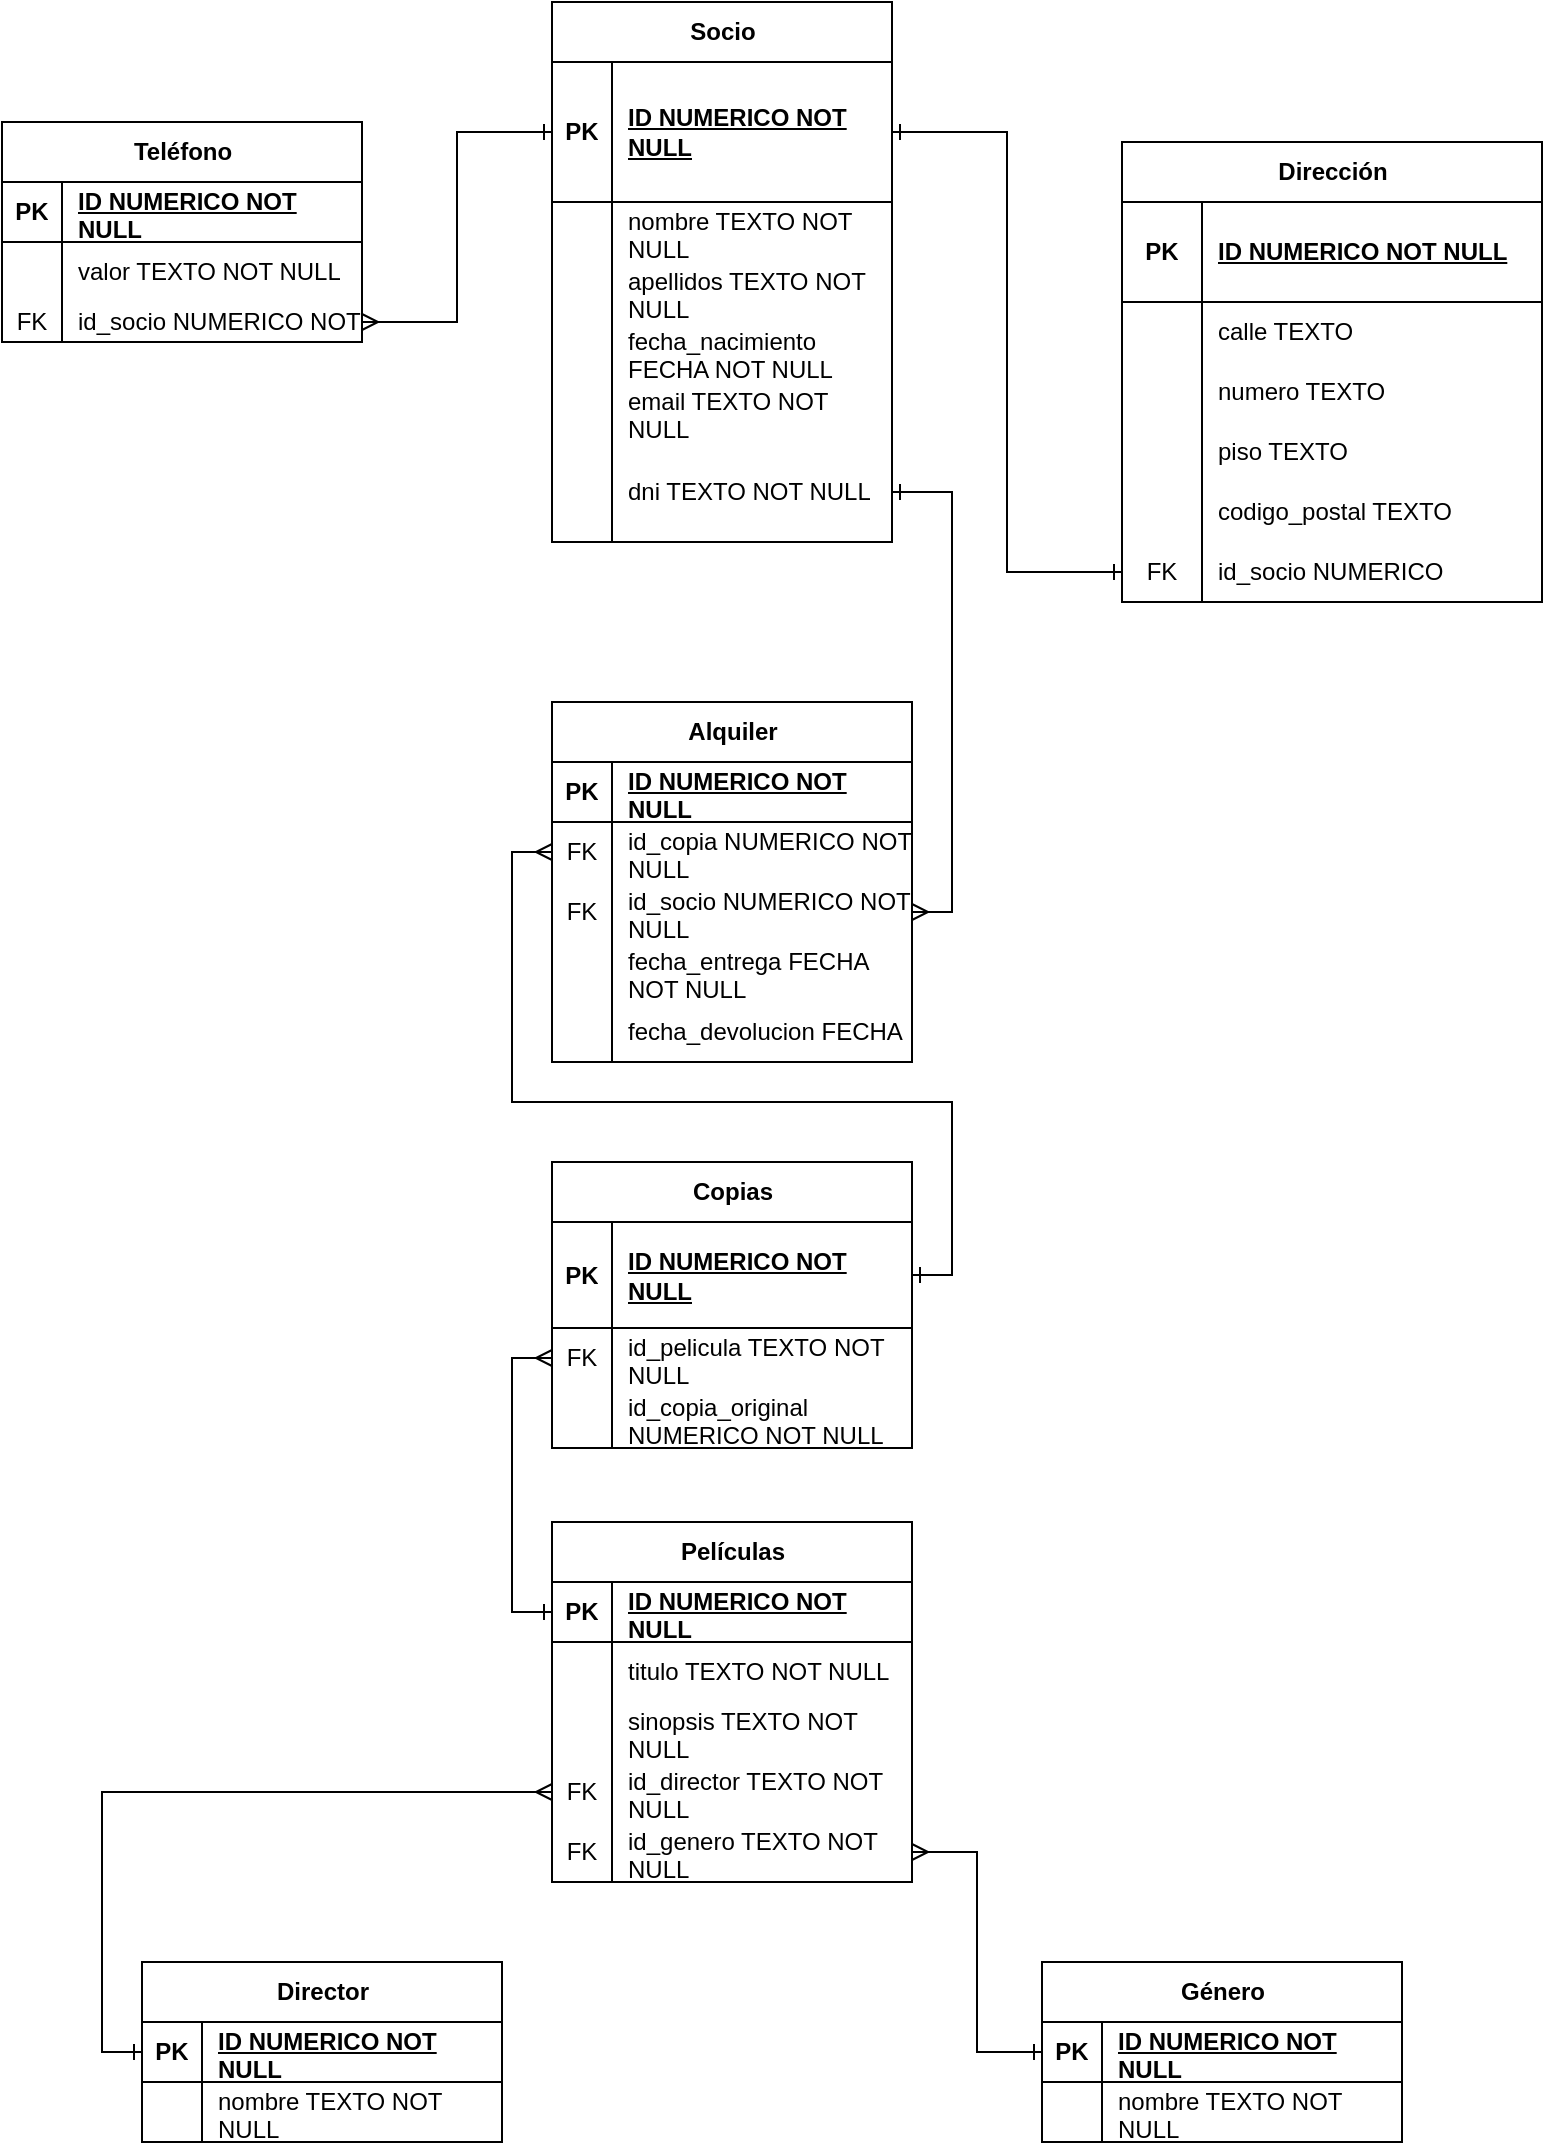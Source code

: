 <mxfile version="23.1.5" type="device">
  <diagram name="Pàgina-1" id="RTJ6mVl9t2LqM--FlXDF">
    <mxGraphModel dx="1913" dy="1351" grid="1" gridSize="10" guides="1" tooltips="1" connect="1" arrows="1" fold="1" page="1" pageScale="1" pageWidth="1169" pageHeight="1654" math="0" shadow="0">
      <root>
        <mxCell id="0" />
        <mxCell id="1" parent="0" />
        <mxCell id="XWhMQ1lzwzvagZna5rQW-31" value="Teléfono" style="shape=table;startSize=30;container=1;collapsible=1;childLayout=tableLayout;fixedRows=1;rowLines=0;fontStyle=1;align=center;resizeLast=1;html=1;" parent="1" vertex="1">
          <mxGeometry x="200" y="352" width="180" height="110" as="geometry" />
        </mxCell>
        <mxCell id="XWhMQ1lzwzvagZna5rQW-32" value="" style="shape=tableRow;horizontal=0;startSize=0;swimlaneHead=0;swimlaneBody=0;fillColor=none;collapsible=0;dropTarget=0;points=[[0,0.5],[1,0.5]];portConstraint=eastwest;top=0;left=0;right=0;bottom=1;" parent="XWhMQ1lzwzvagZna5rQW-31" vertex="1">
          <mxGeometry y="30" width="180" height="30" as="geometry" />
        </mxCell>
        <mxCell id="XWhMQ1lzwzvagZna5rQW-33" value="PK" style="shape=partialRectangle;connectable=0;fillColor=none;top=0;left=0;bottom=0;right=0;fontStyle=1;overflow=hidden;whiteSpace=wrap;html=1;" parent="XWhMQ1lzwzvagZna5rQW-32" vertex="1">
          <mxGeometry width="30" height="30" as="geometry">
            <mxRectangle width="30" height="30" as="alternateBounds" />
          </mxGeometry>
        </mxCell>
        <mxCell id="XWhMQ1lzwzvagZna5rQW-34" value="ID NUMERICO NOT NULL" style="shape=partialRectangle;connectable=0;fillColor=none;top=0;left=0;bottom=0;right=0;align=left;spacingLeft=6;fontStyle=5;overflow=hidden;whiteSpace=wrap;html=1;" parent="XWhMQ1lzwzvagZna5rQW-32" vertex="1">
          <mxGeometry x="30" width="150" height="30" as="geometry">
            <mxRectangle width="150" height="30" as="alternateBounds" />
          </mxGeometry>
        </mxCell>
        <mxCell id="XWhMQ1lzwzvagZna5rQW-35" value="" style="shape=tableRow;horizontal=0;startSize=0;swimlaneHead=0;swimlaneBody=0;fillColor=none;collapsible=0;dropTarget=0;points=[[0,0.5],[1,0.5]];portConstraint=eastwest;top=0;left=0;right=0;bottom=0;" parent="XWhMQ1lzwzvagZna5rQW-31" vertex="1">
          <mxGeometry y="60" width="180" height="30" as="geometry" />
        </mxCell>
        <mxCell id="XWhMQ1lzwzvagZna5rQW-36" value="" style="shape=partialRectangle;connectable=0;fillColor=none;top=0;left=0;bottom=0;right=0;editable=1;overflow=hidden;whiteSpace=wrap;html=1;" parent="XWhMQ1lzwzvagZna5rQW-35" vertex="1">
          <mxGeometry width="30" height="30" as="geometry">
            <mxRectangle width="30" height="30" as="alternateBounds" />
          </mxGeometry>
        </mxCell>
        <mxCell id="XWhMQ1lzwzvagZna5rQW-37" value="valor TEXTO NOT NULL" style="shape=partialRectangle;connectable=0;fillColor=none;top=0;left=0;bottom=0;right=0;align=left;spacingLeft=6;overflow=hidden;whiteSpace=wrap;html=1;" parent="XWhMQ1lzwzvagZna5rQW-35" vertex="1">
          <mxGeometry x="30" width="150" height="30" as="geometry">
            <mxRectangle width="150" height="30" as="alternateBounds" />
          </mxGeometry>
        </mxCell>
        <mxCell id="XWhMQ1lzwzvagZna5rQW-38" value="" style="shape=tableRow;horizontal=0;startSize=0;swimlaneHead=0;swimlaneBody=0;fillColor=none;collapsible=0;dropTarget=0;points=[[0,0.5],[1,0.5]];portConstraint=eastwest;top=0;left=0;right=0;bottom=0;" parent="XWhMQ1lzwzvagZna5rQW-31" vertex="1">
          <mxGeometry y="90" width="180" height="20" as="geometry" />
        </mxCell>
        <mxCell id="XWhMQ1lzwzvagZna5rQW-39" value="FK" style="shape=partialRectangle;connectable=0;fillColor=none;top=0;left=0;bottom=0;right=0;editable=1;overflow=hidden;whiteSpace=wrap;html=1;" parent="XWhMQ1lzwzvagZna5rQW-38" vertex="1">
          <mxGeometry width="30" height="20" as="geometry">
            <mxRectangle width="30" height="20" as="alternateBounds" />
          </mxGeometry>
        </mxCell>
        <mxCell id="XWhMQ1lzwzvagZna5rQW-40" value="id_socio NUMERICO NOT NULL" style="shape=partialRectangle;connectable=0;fillColor=none;top=0;left=0;bottom=0;right=0;align=left;spacingLeft=6;overflow=hidden;whiteSpace=wrap;html=1;" parent="XWhMQ1lzwzvagZna5rQW-38" vertex="1">
          <mxGeometry x="30" width="150" height="20" as="geometry">
            <mxRectangle width="150" height="20" as="alternateBounds" />
          </mxGeometry>
        </mxCell>
        <mxCell id="XWhMQ1lzwzvagZna5rQW-41" value="Dirección" style="shape=table;startSize=30;container=1;collapsible=1;childLayout=tableLayout;fixedRows=1;rowLines=0;fontStyle=1;align=center;resizeLast=1;html=1;" parent="1" vertex="1">
          <mxGeometry x="760" y="362" width="210" height="230" as="geometry" />
        </mxCell>
        <mxCell id="XWhMQ1lzwzvagZna5rQW-42" value="" style="shape=tableRow;horizontal=0;startSize=0;swimlaneHead=0;swimlaneBody=0;fillColor=none;collapsible=0;dropTarget=0;points=[[0,0.5],[1,0.5]];portConstraint=eastwest;top=0;left=0;right=0;bottom=1;" parent="XWhMQ1lzwzvagZna5rQW-41" vertex="1">
          <mxGeometry y="30" width="210" height="50" as="geometry" />
        </mxCell>
        <mxCell id="XWhMQ1lzwzvagZna5rQW-43" value="PK" style="shape=partialRectangle;connectable=0;fillColor=none;top=0;left=0;bottom=0;right=0;fontStyle=1;overflow=hidden;whiteSpace=wrap;html=1;" parent="XWhMQ1lzwzvagZna5rQW-42" vertex="1">
          <mxGeometry width="40" height="50" as="geometry">
            <mxRectangle width="40" height="50" as="alternateBounds" />
          </mxGeometry>
        </mxCell>
        <mxCell id="XWhMQ1lzwzvagZna5rQW-44" value="ID NUMERICO NOT NULL" style="shape=partialRectangle;connectable=0;fillColor=none;top=0;left=0;bottom=0;right=0;align=left;spacingLeft=6;fontStyle=5;overflow=hidden;whiteSpace=wrap;html=1;" parent="XWhMQ1lzwzvagZna5rQW-42" vertex="1">
          <mxGeometry x="40" width="170" height="50" as="geometry">
            <mxRectangle width="170" height="50" as="alternateBounds" />
          </mxGeometry>
        </mxCell>
        <mxCell id="XWhMQ1lzwzvagZna5rQW-48" value="" style="shape=tableRow;horizontal=0;startSize=0;swimlaneHead=0;swimlaneBody=0;fillColor=none;collapsible=0;dropTarget=0;points=[[0,0.5],[1,0.5]];portConstraint=eastwest;top=0;left=0;right=0;bottom=0;" parent="XWhMQ1lzwzvagZna5rQW-41" vertex="1">
          <mxGeometry y="80" width="210" height="30" as="geometry" />
        </mxCell>
        <mxCell id="XWhMQ1lzwzvagZna5rQW-49" value="" style="shape=partialRectangle;connectable=0;fillColor=none;top=0;left=0;bottom=0;right=0;editable=1;overflow=hidden;whiteSpace=wrap;html=1;" parent="XWhMQ1lzwzvagZna5rQW-48" vertex="1">
          <mxGeometry width="40" height="30" as="geometry">
            <mxRectangle width="40" height="30" as="alternateBounds" />
          </mxGeometry>
        </mxCell>
        <mxCell id="XWhMQ1lzwzvagZna5rQW-50" value="calle TEXTO&amp;nbsp;" style="shape=partialRectangle;connectable=0;fillColor=none;top=0;left=0;bottom=0;right=0;align=left;spacingLeft=6;overflow=hidden;whiteSpace=wrap;html=1;" parent="XWhMQ1lzwzvagZna5rQW-48" vertex="1">
          <mxGeometry x="40" width="170" height="30" as="geometry">
            <mxRectangle width="170" height="30" as="alternateBounds" />
          </mxGeometry>
        </mxCell>
        <mxCell id="XWhMQ1lzwzvagZna5rQW-51" value="" style="shape=tableRow;horizontal=0;startSize=0;swimlaneHead=0;swimlaneBody=0;fillColor=none;collapsible=0;dropTarget=0;points=[[0,0.5],[1,0.5]];portConstraint=eastwest;top=0;left=0;right=0;bottom=0;" parent="XWhMQ1lzwzvagZna5rQW-41" vertex="1">
          <mxGeometry y="110" width="210" height="30" as="geometry" />
        </mxCell>
        <mxCell id="XWhMQ1lzwzvagZna5rQW-52" value="" style="shape=partialRectangle;connectable=0;fillColor=none;top=0;left=0;bottom=0;right=0;editable=1;overflow=hidden;whiteSpace=wrap;html=1;" parent="XWhMQ1lzwzvagZna5rQW-51" vertex="1">
          <mxGeometry width="40" height="30" as="geometry">
            <mxRectangle width="40" height="30" as="alternateBounds" />
          </mxGeometry>
        </mxCell>
        <mxCell id="XWhMQ1lzwzvagZna5rQW-53" value="numero TEXTO&amp;nbsp;" style="shape=partialRectangle;connectable=0;fillColor=none;top=0;left=0;bottom=0;right=0;align=left;spacingLeft=6;overflow=hidden;whiteSpace=wrap;html=1;" parent="XWhMQ1lzwzvagZna5rQW-51" vertex="1">
          <mxGeometry x="40" width="170" height="30" as="geometry">
            <mxRectangle width="170" height="30" as="alternateBounds" />
          </mxGeometry>
        </mxCell>
        <mxCell id="XWhMQ1lzwzvagZna5rQW-54" value="" style="shape=tableRow;horizontal=0;startSize=0;swimlaneHead=0;swimlaneBody=0;fillColor=none;collapsible=0;dropTarget=0;points=[[0,0.5],[1,0.5]];portConstraint=eastwest;top=0;left=0;right=0;bottom=0;" parent="XWhMQ1lzwzvagZna5rQW-41" vertex="1">
          <mxGeometry y="140" width="210" height="30" as="geometry" />
        </mxCell>
        <mxCell id="XWhMQ1lzwzvagZna5rQW-55" value="" style="shape=partialRectangle;connectable=0;fillColor=none;top=0;left=0;bottom=0;right=0;editable=1;overflow=hidden;whiteSpace=wrap;html=1;" parent="XWhMQ1lzwzvagZna5rQW-54" vertex="1">
          <mxGeometry width="40" height="30" as="geometry">
            <mxRectangle width="40" height="30" as="alternateBounds" />
          </mxGeometry>
        </mxCell>
        <mxCell id="XWhMQ1lzwzvagZna5rQW-56" value="piso TEXTO&amp;nbsp;" style="shape=partialRectangle;connectable=0;fillColor=none;top=0;left=0;bottom=0;right=0;align=left;spacingLeft=6;overflow=hidden;whiteSpace=wrap;html=1;" parent="XWhMQ1lzwzvagZna5rQW-54" vertex="1">
          <mxGeometry x="40" width="170" height="30" as="geometry">
            <mxRectangle width="170" height="30" as="alternateBounds" />
          </mxGeometry>
        </mxCell>
        <mxCell id="XWhMQ1lzwzvagZna5rQW-57" value="" style="shape=tableRow;horizontal=0;startSize=0;swimlaneHead=0;swimlaneBody=0;fillColor=none;collapsible=0;dropTarget=0;points=[[0,0.5],[1,0.5]];portConstraint=eastwest;top=0;left=0;right=0;bottom=0;" parent="XWhMQ1lzwzvagZna5rQW-41" vertex="1">
          <mxGeometry y="170" width="210" height="30" as="geometry" />
        </mxCell>
        <mxCell id="XWhMQ1lzwzvagZna5rQW-58" value="" style="shape=partialRectangle;connectable=0;fillColor=none;top=0;left=0;bottom=0;right=0;editable=1;overflow=hidden;whiteSpace=wrap;html=1;" parent="XWhMQ1lzwzvagZna5rQW-57" vertex="1">
          <mxGeometry width="40" height="30" as="geometry">
            <mxRectangle width="40" height="30" as="alternateBounds" />
          </mxGeometry>
        </mxCell>
        <mxCell id="XWhMQ1lzwzvagZna5rQW-59" value="codigo_postal TEXTO&amp;nbsp;" style="shape=partialRectangle;connectable=0;fillColor=none;top=0;left=0;bottom=0;right=0;align=left;spacingLeft=6;overflow=hidden;whiteSpace=wrap;html=1;" parent="XWhMQ1lzwzvagZna5rQW-57" vertex="1">
          <mxGeometry x="40" width="170" height="30" as="geometry">
            <mxRectangle width="170" height="30" as="alternateBounds" />
          </mxGeometry>
        </mxCell>
        <mxCell id="MTgbhXtdNIA_7syWyp_i-15" value="" style="shape=tableRow;horizontal=0;startSize=0;swimlaneHead=0;swimlaneBody=0;fillColor=none;collapsible=0;dropTarget=0;points=[[0,0.5],[1,0.5]];portConstraint=eastwest;top=0;left=0;right=0;bottom=0;" vertex="1" parent="XWhMQ1lzwzvagZna5rQW-41">
          <mxGeometry y="200" width="210" height="30" as="geometry" />
        </mxCell>
        <mxCell id="MTgbhXtdNIA_7syWyp_i-16" value="FK" style="shape=partialRectangle;connectable=0;fillColor=none;top=0;left=0;bottom=0;right=0;editable=1;overflow=hidden;whiteSpace=wrap;html=1;" vertex="1" parent="MTgbhXtdNIA_7syWyp_i-15">
          <mxGeometry width="40" height="30" as="geometry">
            <mxRectangle width="40" height="30" as="alternateBounds" />
          </mxGeometry>
        </mxCell>
        <mxCell id="MTgbhXtdNIA_7syWyp_i-17" value="id_socio NUMERICO" style="shape=partialRectangle;connectable=0;fillColor=none;top=0;left=0;bottom=0;right=0;align=left;spacingLeft=6;overflow=hidden;whiteSpace=wrap;html=1;" vertex="1" parent="MTgbhXtdNIA_7syWyp_i-15">
          <mxGeometry x="40" width="170" height="30" as="geometry">
            <mxRectangle width="170" height="30" as="alternateBounds" />
          </mxGeometry>
        </mxCell>
        <mxCell id="XWhMQ1lzwzvagZna5rQW-60" value="Películas" style="shape=table;startSize=30;container=1;collapsible=1;childLayout=tableLayout;fixedRows=1;rowLines=0;fontStyle=1;align=center;resizeLast=1;html=1;" parent="1" vertex="1">
          <mxGeometry x="475" y="1052" width="180" height="180" as="geometry" />
        </mxCell>
        <mxCell id="XWhMQ1lzwzvagZna5rQW-61" value="" style="shape=tableRow;horizontal=0;startSize=0;swimlaneHead=0;swimlaneBody=0;fillColor=none;collapsible=0;dropTarget=0;points=[[0,0.5],[1,0.5]];portConstraint=eastwest;top=0;left=0;right=0;bottom=1;" parent="XWhMQ1lzwzvagZna5rQW-60" vertex="1">
          <mxGeometry y="30" width="180" height="30" as="geometry" />
        </mxCell>
        <mxCell id="XWhMQ1lzwzvagZna5rQW-62" value="PK" style="shape=partialRectangle;connectable=0;fillColor=none;top=0;left=0;bottom=0;right=0;fontStyle=1;overflow=hidden;whiteSpace=wrap;html=1;" parent="XWhMQ1lzwzvagZna5rQW-61" vertex="1">
          <mxGeometry width="30" height="30" as="geometry">
            <mxRectangle width="30" height="30" as="alternateBounds" />
          </mxGeometry>
        </mxCell>
        <mxCell id="XWhMQ1lzwzvagZna5rQW-63" value="ID NUMERICO NOT NULL" style="shape=partialRectangle;connectable=0;fillColor=none;top=0;left=0;bottom=0;right=0;align=left;spacingLeft=6;fontStyle=5;overflow=hidden;whiteSpace=wrap;html=1;" parent="XWhMQ1lzwzvagZna5rQW-61" vertex="1">
          <mxGeometry x="30" width="150" height="30" as="geometry">
            <mxRectangle width="150" height="30" as="alternateBounds" />
          </mxGeometry>
        </mxCell>
        <mxCell id="XWhMQ1lzwzvagZna5rQW-64" value="" style="shape=tableRow;horizontal=0;startSize=0;swimlaneHead=0;swimlaneBody=0;fillColor=none;collapsible=0;dropTarget=0;points=[[0,0.5],[1,0.5]];portConstraint=eastwest;top=0;left=0;right=0;bottom=0;" parent="XWhMQ1lzwzvagZna5rQW-60" vertex="1">
          <mxGeometry y="60" width="180" height="30" as="geometry" />
        </mxCell>
        <mxCell id="XWhMQ1lzwzvagZna5rQW-65" value="" style="shape=partialRectangle;connectable=0;fillColor=none;top=0;left=0;bottom=0;right=0;editable=1;overflow=hidden;whiteSpace=wrap;html=1;" parent="XWhMQ1lzwzvagZna5rQW-64" vertex="1">
          <mxGeometry width="30" height="30" as="geometry">
            <mxRectangle width="30" height="30" as="alternateBounds" />
          </mxGeometry>
        </mxCell>
        <mxCell id="XWhMQ1lzwzvagZna5rQW-66" value="titulo TEXTO NOT NULL" style="shape=partialRectangle;connectable=0;fillColor=none;top=0;left=0;bottom=0;right=0;align=left;spacingLeft=6;overflow=hidden;whiteSpace=wrap;html=1;" parent="XWhMQ1lzwzvagZna5rQW-64" vertex="1">
          <mxGeometry x="30" width="150" height="30" as="geometry">
            <mxRectangle width="150" height="30" as="alternateBounds" />
          </mxGeometry>
        </mxCell>
        <mxCell id="XWhMQ1lzwzvagZna5rQW-67" value="" style="shape=tableRow;horizontal=0;startSize=0;swimlaneHead=0;swimlaneBody=0;fillColor=none;collapsible=0;dropTarget=0;points=[[0,0.5],[1,0.5]];portConstraint=eastwest;top=0;left=0;right=0;bottom=0;" parent="XWhMQ1lzwzvagZna5rQW-60" vertex="1">
          <mxGeometry y="90" width="180" height="30" as="geometry" />
        </mxCell>
        <mxCell id="XWhMQ1lzwzvagZna5rQW-68" value="" style="shape=partialRectangle;connectable=0;fillColor=none;top=0;left=0;bottom=0;right=0;editable=1;overflow=hidden;whiteSpace=wrap;html=1;" parent="XWhMQ1lzwzvagZna5rQW-67" vertex="1">
          <mxGeometry width="30" height="30" as="geometry">
            <mxRectangle width="30" height="30" as="alternateBounds" />
          </mxGeometry>
        </mxCell>
        <mxCell id="XWhMQ1lzwzvagZna5rQW-69" value="sinopsis TEXTO NOT NULL" style="shape=partialRectangle;connectable=0;fillColor=none;top=0;left=0;bottom=0;right=0;align=left;spacingLeft=6;overflow=hidden;whiteSpace=wrap;html=1;" parent="XWhMQ1lzwzvagZna5rQW-67" vertex="1">
          <mxGeometry x="30" width="150" height="30" as="geometry">
            <mxRectangle width="150" height="30" as="alternateBounds" />
          </mxGeometry>
        </mxCell>
        <mxCell id="XWhMQ1lzwzvagZna5rQW-70" value="" style="shape=tableRow;horizontal=0;startSize=0;swimlaneHead=0;swimlaneBody=0;fillColor=none;collapsible=0;dropTarget=0;points=[[0,0.5],[1,0.5]];portConstraint=eastwest;top=0;left=0;right=0;bottom=0;" parent="XWhMQ1lzwzvagZna5rQW-60" vertex="1">
          <mxGeometry y="120" width="180" height="30" as="geometry" />
        </mxCell>
        <mxCell id="XWhMQ1lzwzvagZna5rQW-71" value="FK" style="shape=partialRectangle;connectable=0;fillColor=none;top=0;left=0;bottom=0;right=0;editable=1;overflow=hidden;whiteSpace=wrap;html=1;" parent="XWhMQ1lzwzvagZna5rQW-70" vertex="1">
          <mxGeometry width="30" height="30" as="geometry">
            <mxRectangle width="30" height="30" as="alternateBounds" />
          </mxGeometry>
        </mxCell>
        <mxCell id="XWhMQ1lzwzvagZna5rQW-72" value="id_director TEXTO NOT NULL" style="shape=partialRectangle;connectable=0;fillColor=none;top=0;left=0;bottom=0;right=0;align=left;spacingLeft=6;overflow=hidden;whiteSpace=wrap;html=1;" parent="XWhMQ1lzwzvagZna5rQW-70" vertex="1">
          <mxGeometry x="30" width="150" height="30" as="geometry">
            <mxRectangle width="150" height="30" as="alternateBounds" />
          </mxGeometry>
        </mxCell>
        <mxCell id="MTgbhXtdNIA_7syWyp_i-7" value="" style="shape=tableRow;horizontal=0;startSize=0;swimlaneHead=0;swimlaneBody=0;fillColor=none;collapsible=0;dropTarget=0;points=[[0,0.5],[1,0.5]];portConstraint=eastwest;top=0;left=0;right=0;bottom=0;" vertex="1" parent="XWhMQ1lzwzvagZna5rQW-60">
          <mxGeometry y="150" width="180" height="30" as="geometry" />
        </mxCell>
        <mxCell id="MTgbhXtdNIA_7syWyp_i-8" value="FK" style="shape=partialRectangle;connectable=0;fillColor=none;top=0;left=0;bottom=0;right=0;editable=1;overflow=hidden;whiteSpace=wrap;html=1;" vertex="1" parent="MTgbhXtdNIA_7syWyp_i-7">
          <mxGeometry width="30" height="30" as="geometry">
            <mxRectangle width="30" height="30" as="alternateBounds" />
          </mxGeometry>
        </mxCell>
        <mxCell id="MTgbhXtdNIA_7syWyp_i-9" value="id_genero TEXTO NOT NULL" style="shape=partialRectangle;connectable=0;fillColor=none;top=0;left=0;bottom=0;right=0;align=left;spacingLeft=6;overflow=hidden;whiteSpace=wrap;html=1;" vertex="1" parent="MTgbhXtdNIA_7syWyp_i-7">
          <mxGeometry x="30" width="150" height="30" as="geometry">
            <mxRectangle width="150" height="30" as="alternateBounds" />
          </mxGeometry>
        </mxCell>
        <mxCell id="XWhMQ1lzwzvagZna5rQW-86" value="Copias" style="shape=table;startSize=30;container=1;collapsible=1;childLayout=tableLayout;fixedRows=1;rowLines=0;fontStyle=1;align=center;resizeLast=1;html=1;" parent="1" vertex="1">
          <mxGeometry x="475" y="872" width="180" height="143" as="geometry" />
        </mxCell>
        <mxCell id="XWhMQ1lzwzvagZna5rQW-87" value="" style="shape=tableRow;horizontal=0;startSize=0;swimlaneHead=0;swimlaneBody=0;fillColor=none;collapsible=0;dropTarget=0;points=[[0,0.5],[1,0.5]];portConstraint=eastwest;top=0;left=0;right=0;bottom=1;" parent="XWhMQ1lzwzvagZna5rQW-86" vertex="1">
          <mxGeometry y="30" width="180" height="53" as="geometry" />
        </mxCell>
        <mxCell id="XWhMQ1lzwzvagZna5rQW-88" value="PK" style="shape=partialRectangle;connectable=0;fillColor=none;top=0;left=0;bottom=0;right=0;fontStyle=1;overflow=hidden;whiteSpace=wrap;html=1;" parent="XWhMQ1lzwzvagZna5rQW-87" vertex="1">
          <mxGeometry width="30" height="53" as="geometry">
            <mxRectangle width="30" height="53" as="alternateBounds" />
          </mxGeometry>
        </mxCell>
        <mxCell id="XWhMQ1lzwzvagZna5rQW-89" value="ID NUMERICO NOT NULL" style="shape=partialRectangle;connectable=0;fillColor=none;top=0;left=0;bottom=0;right=0;align=left;spacingLeft=6;fontStyle=5;overflow=hidden;whiteSpace=wrap;html=1;" parent="XWhMQ1lzwzvagZna5rQW-87" vertex="1">
          <mxGeometry x="30" width="150" height="53" as="geometry">
            <mxRectangle width="150" height="53" as="alternateBounds" />
          </mxGeometry>
        </mxCell>
        <mxCell id="XWhMQ1lzwzvagZna5rQW-99" value="" style="shape=tableRow;horizontal=0;startSize=0;swimlaneHead=0;swimlaneBody=0;fillColor=none;collapsible=0;dropTarget=0;points=[[0,0.5],[1,0.5]];portConstraint=eastwest;top=0;left=0;right=0;bottom=0;" parent="XWhMQ1lzwzvagZna5rQW-86" vertex="1">
          <mxGeometry y="83" width="180" height="30" as="geometry" />
        </mxCell>
        <mxCell id="XWhMQ1lzwzvagZna5rQW-100" value="FK" style="shape=partialRectangle;connectable=0;fillColor=none;top=0;left=0;bottom=0;right=0;editable=1;overflow=hidden;whiteSpace=wrap;html=1;" parent="XWhMQ1lzwzvagZna5rQW-99" vertex="1">
          <mxGeometry width="30" height="30" as="geometry">
            <mxRectangle width="30" height="30" as="alternateBounds" />
          </mxGeometry>
        </mxCell>
        <mxCell id="XWhMQ1lzwzvagZna5rQW-101" value="id_pelicula TEXTO NOT NULL" style="shape=partialRectangle;connectable=0;fillColor=none;top=0;left=0;bottom=0;right=0;align=left;spacingLeft=6;overflow=hidden;whiteSpace=wrap;html=1;" parent="XWhMQ1lzwzvagZna5rQW-99" vertex="1">
          <mxGeometry x="30" width="150" height="30" as="geometry">
            <mxRectangle width="150" height="30" as="alternateBounds" />
          </mxGeometry>
        </mxCell>
        <mxCell id="XWhMQ1lzwzvagZna5rQW-167" style="edgeStyle=orthogonalEdgeStyle;rounded=0;orthogonalLoop=1;jettySize=auto;html=1;exitX=1;exitY=0.5;exitDx=0;exitDy=0;" parent="XWhMQ1lzwzvagZna5rQW-86" source="XWhMQ1lzwzvagZna5rQW-87" target="XWhMQ1lzwzvagZna5rQW-87" edge="1">
          <mxGeometry relative="1" as="geometry" />
        </mxCell>
        <mxCell id="MTgbhXtdNIA_7syWyp_i-19" value="" style="shape=tableRow;horizontal=0;startSize=0;swimlaneHead=0;swimlaneBody=0;fillColor=none;collapsible=0;dropTarget=0;points=[[0,0.5],[1,0.5]];portConstraint=eastwest;top=0;left=0;right=0;bottom=0;" vertex="1" parent="XWhMQ1lzwzvagZna5rQW-86">
          <mxGeometry y="113" width="180" height="30" as="geometry" />
        </mxCell>
        <mxCell id="MTgbhXtdNIA_7syWyp_i-20" value="" style="shape=partialRectangle;connectable=0;fillColor=none;top=0;left=0;bottom=0;right=0;editable=1;overflow=hidden;whiteSpace=wrap;html=1;" vertex="1" parent="MTgbhXtdNIA_7syWyp_i-19">
          <mxGeometry width="30" height="30" as="geometry">
            <mxRectangle width="30" height="30" as="alternateBounds" />
          </mxGeometry>
        </mxCell>
        <mxCell id="MTgbhXtdNIA_7syWyp_i-21" value="id_copia_original NUMERICO NOT NULL" style="shape=partialRectangle;connectable=0;fillColor=none;top=0;left=0;bottom=0;right=0;align=left;spacingLeft=6;overflow=hidden;whiteSpace=wrap;html=1;" vertex="1" parent="MTgbhXtdNIA_7syWyp_i-19">
          <mxGeometry x="30" width="150" height="30" as="geometry">
            <mxRectangle width="150" height="30" as="alternateBounds" />
          </mxGeometry>
        </mxCell>
        <mxCell id="XWhMQ1lzwzvagZna5rQW-102" value="Género" style="shape=table;startSize=30;container=1;collapsible=1;childLayout=tableLayout;fixedRows=1;rowLines=0;fontStyle=1;align=center;resizeLast=1;html=1;" parent="1" vertex="1">
          <mxGeometry x="720" y="1272" width="180" height="90" as="geometry" />
        </mxCell>
        <mxCell id="XWhMQ1lzwzvagZna5rQW-103" value="" style="shape=tableRow;horizontal=0;startSize=0;swimlaneHead=0;swimlaneBody=0;fillColor=none;collapsible=0;dropTarget=0;points=[[0,0.5],[1,0.5]];portConstraint=eastwest;top=0;left=0;right=0;bottom=1;" parent="XWhMQ1lzwzvagZna5rQW-102" vertex="1">
          <mxGeometry y="30" width="180" height="30" as="geometry" />
        </mxCell>
        <mxCell id="XWhMQ1lzwzvagZna5rQW-104" value="PK" style="shape=partialRectangle;connectable=0;fillColor=none;top=0;left=0;bottom=0;right=0;fontStyle=1;overflow=hidden;whiteSpace=wrap;html=1;" parent="XWhMQ1lzwzvagZna5rQW-103" vertex="1">
          <mxGeometry width="30" height="30" as="geometry">
            <mxRectangle width="30" height="30" as="alternateBounds" />
          </mxGeometry>
        </mxCell>
        <mxCell id="XWhMQ1lzwzvagZna5rQW-105" value="ID NUMERICO NOT NULL" style="shape=partialRectangle;connectable=0;fillColor=none;top=0;left=0;bottom=0;right=0;align=left;spacingLeft=6;fontStyle=5;overflow=hidden;whiteSpace=wrap;html=1;" parent="XWhMQ1lzwzvagZna5rQW-103" vertex="1">
          <mxGeometry x="30" width="150" height="30" as="geometry">
            <mxRectangle width="150" height="30" as="alternateBounds" />
          </mxGeometry>
        </mxCell>
        <mxCell id="XWhMQ1lzwzvagZna5rQW-106" value="" style="shape=tableRow;horizontal=0;startSize=0;swimlaneHead=0;swimlaneBody=0;fillColor=none;collapsible=0;dropTarget=0;points=[[0,0.5],[1,0.5]];portConstraint=eastwest;top=0;left=0;right=0;bottom=0;" parent="XWhMQ1lzwzvagZna5rQW-102" vertex="1">
          <mxGeometry y="60" width="180" height="30" as="geometry" />
        </mxCell>
        <mxCell id="XWhMQ1lzwzvagZna5rQW-107" value="" style="shape=partialRectangle;connectable=0;fillColor=none;top=0;left=0;bottom=0;right=0;editable=1;overflow=hidden;whiteSpace=wrap;html=1;" parent="XWhMQ1lzwzvagZna5rQW-106" vertex="1">
          <mxGeometry width="30" height="30" as="geometry">
            <mxRectangle width="30" height="30" as="alternateBounds" />
          </mxGeometry>
        </mxCell>
        <mxCell id="XWhMQ1lzwzvagZna5rQW-108" value="nombre TEXTO NOT NULL" style="shape=partialRectangle;connectable=0;fillColor=none;top=0;left=0;bottom=0;right=0;align=left;spacingLeft=6;overflow=hidden;whiteSpace=wrap;html=1;" parent="XWhMQ1lzwzvagZna5rQW-106" vertex="1">
          <mxGeometry x="30" width="150" height="30" as="geometry">
            <mxRectangle width="150" height="30" as="alternateBounds" />
          </mxGeometry>
        </mxCell>
        <mxCell id="XWhMQ1lzwzvagZna5rQW-115" value="Director" style="shape=table;startSize=30;container=1;collapsible=1;childLayout=tableLayout;fixedRows=1;rowLines=0;fontStyle=1;align=center;resizeLast=1;html=1;" parent="1" vertex="1">
          <mxGeometry x="270" y="1272" width="180" height="90" as="geometry" />
        </mxCell>
        <mxCell id="XWhMQ1lzwzvagZna5rQW-116" value="" style="shape=tableRow;horizontal=0;startSize=0;swimlaneHead=0;swimlaneBody=0;fillColor=none;collapsible=0;dropTarget=0;points=[[0,0.5],[1,0.5]];portConstraint=eastwest;top=0;left=0;right=0;bottom=1;" parent="XWhMQ1lzwzvagZna5rQW-115" vertex="1">
          <mxGeometry y="30" width="180" height="30" as="geometry" />
        </mxCell>
        <mxCell id="XWhMQ1lzwzvagZna5rQW-117" value="PK" style="shape=partialRectangle;connectable=0;fillColor=none;top=0;left=0;bottom=0;right=0;fontStyle=1;overflow=hidden;whiteSpace=wrap;html=1;" parent="XWhMQ1lzwzvagZna5rQW-116" vertex="1">
          <mxGeometry width="30" height="30" as="geometry">
            <mxRectangle width="30" height="30" as="alternateBounds" />
          </mxGeometry>
        </mxCell>
        <mxCell id="XWhMQ1lzwzvagZna5rQW-118" value="ID NUMERICO NOT NULL" style="shape=partialRectangle;connectable=0;fillColor=none;top=0;left=0;bottom=0;right=0;align=left;spacingLeft=6;fontStyle=5;overflow=hidden;whiteSpace=wrap;html=1;" parent="XWhMQ1lzwzvagZna5rQW-116" vertex="1">
          <mxGeometry x="30" width="150" height="30" as="geometry">
            <mxRectangle width="150" height="30" as="alternateBounds" />
          </mxGeometry>
        </mxCell>
        <mxCell id="XWhMQ1lzwzvagZna5rQW-119" value="" style="shape=tableRow;horizontal=0;startSize=0;swimlaneHead=0;swimlaneBody=0;fillColor=none;collapsible=0;dropTarget=0;points=[[0,0.5],[1,0.5]];portConstraint=eastwest;top=0;left=0;right=0;bottom=0;" parent="XWhMQ1lzwzvagZna5rQW-115" vertex="1">
          <mxGeometry y="60" width="180" height="30" as="geometry" />
        </mxCell>
        <mxCell id="XWhMQ1lzwzvagZna5rQW-120" value="" style="shape=partialRectangle;connectable=0;fillColor=none;top=0;left=0;bottom=0;right=0;editable=1;overflow=hidden;whiteSpace=wrap;html=1;" parent="XWhMQ1lzwzvagZna5rQW-119" vertex="1">
          <mxGeometry width="30" height="30" as="geometry">
            <mxRectangle width="30" height="30" as="alternateBounds" />
          </mxGeometry>
        </mxCell>
        <mxCell id="XWhMQ1lzwzvagZna5rQW-121" value="nombre TEXTO NOT NULL" style="shape=partialRectangle;connectable=0;fillColor=none;top=0;left=0;bottom=0;right=0;align=left;spacingLeft=6;overflow=hidden;whiteSpace=wrap;html=1;" parent="XWhMQ1lzwzvagZna5rQW-119" vertex="1">
          <mxGeometry x="30" width="150" height="30" as="geometry">
            <mxRectangle width="150" height="30" as="alternateBounds" />
          </mxGeometry>
        </mxCell>
        <mxCell id="XWhMQ1lzwzvagZna5rQW-125" value="Alquiler" style="shape=table;startSize=30;container=1;collapsible=1;childLayout=tableLayout;fixedRows=1;rowLines=0;fontStyle=1;align=center;resizeLast=1;html=1;" parent="1" vertex="1">
          <mxGeometry x="475" y="642" width="180" height="180" as="geometry" />
        </mxCell>
        <mxCell id="XWhMQ1lzwzvagZna5rQW-126" value="" style="shape=tableRow;horizontal=0;startSize=0;swimlaneHead=0;swimlaneBody=0;fillColor=none;collapsible=0;dropTarget=0;points=[[0,0.5],[1,0.5]];portConstraint=eastwest;top=0;left=0;right=0;bottom=1;" parent="XWhMQ1lzwzvagZna5rQW-125" vertex="1">
          <mxGeometry y="30" width="180" height="30" as="geometry" />
        </mxCell>
        <mxCell id="XWhMQ1lzwzvagZna5rQW-127" value="PK" style="shape=partialRectangle;connectable=0;fillColor=none;top=0;left=0;bottom=0;right=0;fontStyle=1;overflow=hidden;whiteSpace=wrap;html=1;" parent="XWhMQ1lzwzvagZna5rQW-126" vertex="1">
          <mxGeometry width="30" height="30" as="geometry">
            <mxRectangle width="30" height="30" as="alternateBounds" />
          </mxGeometry>
        </mxCell>
        <mxCell id="XWhMQ1lzwzvagZna5rQW-128" value="ID NUMERICO NOT NULL" style="shape=partialRectangle;connectable=0;fillColor=none;top=0;left=0;bottom=0;right=0;align=left;spacingLeft=6;fontStyle=5;overflow=hidden;whiteSpace=wrap;html=1;" parent="XWhMQ1lzwzvagZna5rQW-126" vertex="1">
          <mxGeometry x="30" width="150" height="30" as="geometry">
            <mxRectangle width="150" height="30" as="alternateBounds" />
          </mxGeometry>
        </mxCell>
        <mxCell id="XWhMQ1lzwzvagZna5rQW-129" value="" style="shape=tableRow;horizontal=0;startSize=0;swimlaneHead=0;swimlaneBody=0;fillColor=none;collapsible=0;dropTarget=0;points=[[0,0.5],[1,0.5]];portConstraint=eastwest;top=0;left=0;right=0;bottom=0;" parent="XWhMQ1lzwzvagZna5rQW-125" vertex="1">
          <mxGeometry y="60" width="180" height="30" as="geometry" />
        </mxCell>
        <mxCell id="XWhMQ1lzwzvagZna5rQW-130" value="FK" style="shape=partialRectangle;connectable=0;fillColor=none;top=0;left=0;bottom=0;right=0;editable=1;overflow=hidden;whiteSpace=wrap;html=1;" parent="XWhMQ1lzwzvagZna5rQW-129" vertex="1">
          <mxGeometry width="30" height="30" as="geometry">
            <mxRectangle width="30" height="30" as="alternateBounds" />
          </mxGeometry>
        </mxCell>
        <mxCell id="XWhMQ1lzwzvagZna5rQW-131" value="id_copia NUMERICO NOT NULL" style="shape=partialRectangle;connectable=0;fillColor=none;top=0;left=0;bottom=0;right=0;align=left;spacingLeft=6;overflow=hidden;whiteSpace=wrap;html=1;" parent="XWhMQ1lzwzvagZna5rQW-129" vertex="1">
          <mxGeometry x="30" width="150" height="30" as="geometry">
            <mxRectangle width="150" height="30" as="alternateBounds" />
          </mxGeometry>
        </mxCell>
        <mxCell id="XWhMQ1lzwzvagZna5rQW-132" value="" style="shape=tableRow;horizontal=0;startSize=0;swimlaneHead=0;swimlaneBody=0;fillColor=none;collapsible=0;dropTarget=0;points=[[0,0.5],[1,0.5]];portConstraint=eastwest;top=0;left=0;right=0;bottom=0;" parent="XWhMQ1lzwzvagZna5rQW-125" vertex="1">
          <mxGeometry y="90" width="180" height="30" as="geometry" />
        </mxCell>
        <mxCell id="XWhMQ1lzwzvagZna5rQW-133" value="FK" style="shape=partialRectangle;connectable=0;fillColor=none;top=0;left=0;bottom=0;right=0;editable=1;overflow=hidden;whiteSpace=wrap;html=1;" parent="XWhMQ1lzwzvagZna5rQW-132" vertex="1">
          <mxGeometry width="30" height="30" as="geometry">
            <mxRectangle width="30" height="30" as="alternateBounds" />
          </mxGeometry>
        </mxCell>
        <mxCell id="XWhMQ1lzwzvagZna5rQW-134" value="id_socio NUMERICO NOT NULL" style="shape=partialRectangle;connectable=0;fillColor=none;top=0;left=0;bottom=0;right=0;align=left;spacingLeft=6;overflow=hidden;whiteSpace=wrap;html=1;" parent="XWhMQ1lzwzvagZna5rQW-132" vertex="1">
          <mxGeometry x="30" width="150" height="30" as="geometry">
            <mxRectangle width="150" height="30" as="alternateBounds" />
          </mxGeometry>
        </mxCell>
        <mxCell id="XWhMQ1lzwzvagZna5rQW-154" value="" style="shape=tableRow;horizontal=0;startSize=0;swimlaneHead=0;swimlaneBody=0;fillColor=none;collapsible=0;dropTarget=0;points=[[0,0.5],[1,0.5]];portConstraint=eastwest;top=0;left=0;right=0;bottom=0;" parent="XWhMQ1lzwzvagZna5rQW-125" vertex="1">
          <mxGeometry y="120" width="180" height="30" as="geometry" />
        </mxCell>
        <mxCell id="XWhMQ1lzwzvagZna5rQW-155" value="" style="shape=partialRectangle;connectable=0;fillColor=none;top=0;left=0;bottom=0;right=0;editable=1;overflow=hidden;whiteSpace=wrap;html=1;" parent="XWhMQ1lzwzvagZna5rQW-154" vertex="1">
          <mxGeometry width="30" height="30" as="geometry">
            <mxRectangle width="30" height="30" as="alternateBounds" />
          </mxGeometry>
        </mxCell>
        <mxCell id="XWhMQ1lzwzvagZna5rQW-156" value="fecha_entrega FECHA NOT NULL" style="shape=partialRectangle;connectable=0;fillColor=none;top=0;left=0;bottom=0;right=0;align=left;spacingLeft=6;overflow=hidden;whiteSpace=wrap;html=1;" parent="XWhMQ1lzwzvagZna5rQW-154" vertex="1">
          <mxGeometry x="30" width="150" height="30" as="geometry">
            <mxRectangle width="150" height="30" as="alternateBounds" />
          </mxGeometry>
        </mxCell>
        <mxCell id="MTgbhXtdNIA_7syWyp_i-11" value="" style="shape=tableRow;horizontal=0;startSize=0;swimlaneHead=0;swimlaneBody=0;fillColor=none;collapsible=0;dropTarget=0;points=[[0,0.5],[1,0.5]];portConstraint=eastwest;top=0;left=0;right=0;bottom=0;" vertex="1" parent="XWhMQ1lzwzvagZna5rQW-125">
          <mxGeometry y="150" width="180" height="30" as="geometry" />
        </mxCell>
        <mxCell id="MTgbhXtdNIA_7syWyp_i-12" value="" style="shape=partialRectangle;connectable=0;fillColor=none;top=0;left=0;bottom=0;right=0;editable=1;overflow=hidden;whiteSpace=wrap;html=1;" vertex="1" parent="MTgbhXtdNIA_7syWyp_i-11">
          <mxGeometry width="30" height="30" as="geometry">
            <mxRectangle width="30" height="30" as="alternateBounds" />
          </mxGeometry>
        </mxCell>
        <mxCell id="MTgbhXtdNIA_7syWyp_i-13" value="fecha_devolucion FECHA&amp;nbsp;" style="shape=partialRectangle;connectable=0;fillColor=none;top=0;left=0;bottom=0;right=0;align=left;spacingLeft=6;overflow=hidden;whiteSpace=wrap;html=1;" vertex="1" parent="MTgbhXtdNIA_7syWyp_i-11">
          <mxGeometry x="30" width="150" height="30" as="geometry">
            <mxRectangle width="150" height="30" as="alternateBounds" />
          </mxGeometry>
        </mxCell>
        <mxCell id="XWhMQ1lzwzvagZna5rQW-146" style="edgeStyle=orthogonalEdgeStyle;rounded=0;orthogonalLoop=1;jettySize=auto;html=1;exitX=0;exitY=0.5;exitDx=0;exitDy=0;startArrow=ERone;startFill=0;endArrow=ERmany;endFill=0;" parent="1" source="XWhMQ1lzwzvagZna5rQW-116" target="XWhMQ1lzwzvagZna5rQW-70" edge="1">
          <mxGeometry relative="1" as="geometry" />
        </mxCell>
        <mxCell id="XWhMQ1lzwzvagZna5rQW-151" style="edgeStyle=orthogonalEdgeStyle;rounded=0;orthogonalLoop=1;jettySize=auto;html=1;exitX=1;exitY=0.5;exitDx=0;exitDy=0;entryX=0;entryY=0.5;entryDx=0;entryDy=0;startArrow=ERmany;startFill=0;endArrow=ERone;endFill=0;" parent="1" source="XWhMQ1lzwzvagZna5rQW-38" target="XWhMQ1lzwzvagZna5rQW-15" edge="1">
          <mxGeometry relative="1" as="geometry" />
        </mxCell>
        <mxCell id="XWhMQ1lzwzvagZna5rQW-157" style="edgeStyle=orthogonalEdgeStyle;rounded=0;orthogonalLoop=1;jettySize=auto;html=1;exitX=1;exitY=0.5;exitDx=0;exitDy=0;entryX=1;entryY=0.5;entryDx=0;entryDy=0;endArrow=ERmany;endFill=0;startArrow=ERone;startFill=0;" parent="1" source="XWhMQ1lzwzvagZna5rQW-28" target="XWhMQ1lzwzvagZna5rQW-132" edge="1">
          <mxGeometry relative="1" as="geometry" />
        </mxCell>
        <mxCell id="XWhMQ1lzwzvagZna5rQW-165" style="edgeStyle=orthogonalEdgeStyle;rounded=0;orthogonalLoop=1;jettySize=auto;html=1;exitX=1;exitY=0.5;exitDx=0;exitDy=0;entryX=0;entryY=0.5;entryDx=0;entryDy=0;startArrow=ERone;startFill=0;endArrow=ERmany;endFill=0;" parent="1" source="XWhMQ1lzwzvagZna5rQW-87" target="XWhMQ1lzwzvagZna5rQW-129" edge="1">
          <mxGeometry relative="1" as="geometry">
            <Array as="points">
              <mxPoint x="675" y="929" />
              <mxPoint x="675" y="842" />
              <mxPoint x="455" y="842" />
              <mxPoint x="455" y="717" />
            </Array>
          </mxGeometry>
        </mxCell>
        <mxCell id="XWhMQ1lzwzvagZna5rQW-14" value="Socio" style="shape=table;startSize=30;container=1;collapsible=1;childLayout=tableLayout;fixedRows=1;rowLines=0;fontStyle=1;align=center;resizeLast=1;html=1;" parent="1" vertex="1">
          <mxGeometry x="475" y="292" width="170" height="270" as="geometry" />
        </mxCell>
        <mxCell id="XWhMQ1lzwzvagZna5rQW-15" value="" style="shape=tableRow;horizontal=0;startSize=0;swimlaneHead=0;swimlaneBody=0;fillColor=none;collapsible=0;dropTarget=0;points=[[0,0.5],[1,0.5]];portConstraint=eastwest;top=0;left=0;right=0;bottom=1;" parent="XWhMQ1lzwzvagZna5rQW-14" vertex="1">
          <mxGeometry y="30" width="170" height="70" as="geometry" />
        </mxCell>
        <mxCell id="XWhMQ1lzwzvagZna5rQW-16" value="PK" style="shape=partialRectangle;connectable=0;fillColor=none;top=0;left=0;bottom=0;right=0;fontStyle=1;overflow=hidden;whiteSpace=wrap;html=1;" parent="XWhMQ1lzwzvagZna5rQW-15" vertex="1">
          <mxGeometry width="30" height="70" as="geometry">
            <mxRectangle width="30" height="70" as="alternateBounds" />
          </mxGeometry>
        </mxCell>
        <mxCell id="XWhMQ1lzwzvagZna5rQW-17" value="ID NUMERICO NOT NULL" style="shape=partialRectangle;connectable=0;fillColor=none;top=0;left=0;bottom=0;right=0;align=left;spacingLeft=6;fontStyle=5;overflow=hidden;whiteSpace=wrap;html=1;" parent="XWhMQ1lzwzvagZna5rQW-15" vertex="1">
          <mxGeometry x="30" width="140" height="70" as="geometry">
            <mxRectangle width="140" height="70" as="alternateBounds" />
          </mxGeometry>
        </mxCell>
        <mxCell id="XWhMQ1lzwzvagZna5rQW-21" value="" style="shape=tableRow;horizontal=0;startSize=0;swimlaneHead=0;swimlaneBody=0;fillColor=none;collapsible=0;dropTarget=0;points=[[0,0.5],[1,0.5]];portConstraint=eastwest;top=0;left=0;right=0;bottom=0;" parent="XWhMQ1lzwzvagZna5rQW-14" vertex="1">
          <mxGeometry y="100" width="170" height="30" as="geometry" />
        </mxCell>
        <mxCell id="XWhMQ1lzwzvagZna5rQW-22" value="" style="shape=partialRectangle;connectable=0;fillColor=none;top=0;left=0;bottom=0;right=0;editable=1;overflow=hidden;whiteSpace=wrap;html=1;" parent="XWhMQ1lzwzvagZna5rQW-21" vertex="1">
          <mxGeometry width="30" height="30" as="geometry">
            <mxRectangle width="30" height="30" as="alternateBounds" />
          </mxGeometry>
        </mxCell>
        <mxCell id="XWhMQ1lzwzvagZna5rQW-23" value="nombre TEXTO NOT NULL" style="shape=partialRectangle;connectable=0;fillColor=none;top=0;left=0;bottom=0;right=0;align=left;spacingLeft=6;overflow=hidden;whiteSpace=wrap;html=1;" parent="XWhMQ1lzwzvagZna5rQW-21" vertex="1">
          <mxGeometry x="30" width="140" height="30" as="geometry">
            <mxRectangle width="140" height="30" as="alternateBounds" />
          </mxGeometry>
        </mxCell>
        <mxCell id="MTgbhXtdNIA_7syWyp_i-1" value="" style="shape=tableRow;horizontal=0;startSize=0;swimlaneHead=0;swimlaneBody=0;fillColor=none;collapsible=0;dropTarget=0;points=[[0,0.5],[1,0.5]];portConstraint=eastwest;top=0;left=0;right=0;bottom=0;" vertex="1" parent="XWhMQ1lzwzvagZna5rQW-14">
          <mxGeometry y="130" width="170" height="30" as="geometry" />
        </mxCell>
        <mxCell id="MTgbhXtdNIA_7syWyp_i-2" value="" style="shape=partialRectangle;connectable=0;fillColor=none;top=0;left=0;bottom=0;right=0;editable=1;overflow=hidden;whiteSpace=wrap;html=1;" vertex="1" parent="MTgbhXtdNIA_7syWyp_i-1">
          <mxGeometry width="30" height="30" as="geometry">
            <mxRectangle width="30" height="30" as="alternateBounds" />
          </mxGeometry>
        </mxCell>
        <mxCell id="MTgbhXtdNIA_7syWyp_i-3" value="apellidos TEXTO NOT NULL" style="shape=partialRectangle;connectable=0;fillColor=none;top=0;left=0;bottom=0;right=0;align=left;spacingLeft=6;overflow=hidden;whiteSpace=wrap;html=1;" vertex="1" parent="MTgbhXtdNIA_7syWyp_i-1">
          <mxGeometry x="30" width="140" height="30" as="geometry">
            <mxRectangle width="140" height="30" as="alternateBounds" />
          </mxGeometry>
        </mxCell>
        <mxCell id="XWhMQ1lzwzvagZna5rQW-18" value="" style="shape=tableRow;horizontal=0;startSize=0;swimlaneHead=0;swimlaneBody=0;fillColor=none;collapsible=0;dropTarget=0;points=[[0,0.5],[1,0.5]];portConstraint=eastwest;top=0;left=0;right=0;bottom=0;" parent="XWhMQ1lzwzvagZna5rQW-14" vertex="1">
          <mxGeometry y="160" width="170" height="30" as="geometry" />
        </mxCell>
        <mxCell id="XWhMQ1lzwzvagZna5rQW-19" value="" style="shape=partialRectangle;connectable=0;fillColor=none;top=0;left=0;bottom=0;right=0;editable=1;overflow=hidden;whiteSpace=wrap;html=1;" parent="XWhMQ1lzwzvagZna5rQW-18" vertex="1">
          <mxGeometry width="30" height="30" as="geometry">
            <mxRectangle width="30" height="30" as="alternateBounds" />
          </mxGeometry>
        </mxCell>
        <mxCell id="XWhMQ1lzwzvagZna5rQW-20" value="fecha_nacimiento FECHA NOT NULL" style="shape=partialRectangle;connectable=0;fillColor=none;top=0;left=0;bottom=0;right=0;align=left;spacingLeft=6;overflow=hidden;whiteSpace=wrap;html=1;" parent="XWhMQ1lzwzvagZna5rQW-18" vertex="1">
          <mxGeometry x="30" width="140" height="30" as="geometry">
            <mxRectangle width="140" height="30" as="alternateBounds" />
          </mxGeometry>
        </mxCell>
        <mxCell id="XWhMQ1lzwzvagZna5rQW-24" value="" style="shape=tableRow;horizontal=0;startSize=0;swimlaneHead=0;swimlaneBody=0;fillColor=none;collapsible=0;dropTarget=0;points=[[0,0.5],[1,0.5]];portConstraint=eastwest;top=0;left=0;right=0;bottom=0;" parent="XWhMQ1lzwzvagZna5rQW-14" vertex="1">
          <mxGeometry y="190" width="170" height="30" as="geometry" />
        </mxCell>
        <mxCell id="XWhMQ1lzwzvagZna5rQW-25" value="" style="shape=partialRectangle;connectable=0;fillColor=none;top=0;left=0;bottom=0;right=0;editable=1;overflow=hidden;whiteSpace=wrap;html=1;" parent="XWhMQ1lzwzvagZna5rQW-24" vertex="1">
          <mxGeometry width="30" height="30" as="geometry">
            <mxRectangle width="30" height="30" as="alternateBounds" />
          </mxGeometry>
        </mxCell>
        <mxCell id="XWhMQ1lzwzvagZna5rQW-26" value="email TEXTO NOT NULL" style="shape=partialRectangle;connectable=0;fillColor=none;top=0;left=0;bottom=0;right=0;align=left;spacingLeft=6;overflow=hidden;whiteSpace=wrap;html=1;" parent="XWhMQ1lzwzvagZna5rQW-24" vertex="1">
          <mxGeometry x="30" width="140" height="30" as="geometry">
            <mxRectangle width="140" height="30" as="alternateBounds" />
          </mxGeometry>
        </mxCell>
        <mxCell id="XWhMQ1lzwzvagZna5rQW-27" style="edgeStyle=orthogonalEdgeStyle;rounded=0;orthogonalLoop=1;jettySize=auto;html=1;exitX=1;exitY=0.5;exitDx=0;exitDy=0;" parent="XWhMQ1lzwzvagZna5rQW-14" source="XWhMQ1lzwzvagZna5rQW-15" target="XWhMQ1lzwzvagZna5rQW-15" edge="1">
          <mxGeometry relative="1" as="geometry" />
        </mxCell>
        <mxCell id="XWhMQ1lzwzvagZna5rQW-28" value="" style="shape=tableRow;horizontal=0;startSize=0;swimlaneHead=0;swimlaneBody=0;fillColor=none;collapsible=0;dropTarget=0;points=[[0,0.5],[1,0.5]];portConstraint=eastwest;top=0;left=0;right=0;bottom=0;" parent="XWhMQ1lzwzvagZna5rQW-14" vertex="1">
          <mxGeometry y="220" width="170" height="50" as="geometry" />
        </mxCell>
        <mxCell id="XWhMQ1lzwzvagZna5rQW-29" value="" style="shape=partialRectangle;connectable=0;fillColor=none;top=0;left=0;bottom=0;right=0;editable=1;overflow=hidden;whiteSpace=wrap;html=1;" parent="XWhMQ1lzwzvagZna5rQW-28" vertex="1">
          <mxGeometry width="30" height="50" as="geometry">
            <mxRectangle width="30" height="50" as="alternateBounds" />
          </mxGeometry>
        </mxCell>
        <mxCell id="XWhMQ1lzwzvagZna5rQW-30" value="dni TEXTO NOT NULL" style="shape=partialRectangle;connectable=0;fillColor=none;top=0;left=0;bottom=0;right=0;align=left;spacingLeft=6;overflow=hidden;whiteSpace=wrap;html=1;" parent="XWhMQ1lzwzvagZna5rQW-28" vertex="1">
          <mxGeometry x="30" width="140" height="50" as="geometry">
            <mxRectangle width="140" height="50" as="alternateBounds" />
          </mxGeometry>
        </mxCell>
        <mxCell id="MTgbhXtdNIA_7syWyp_i-10" style="edgeStyle=orthogonalEdgeStyle;rounded=0;orthogonalLoop=1;jettySize=auto;html=1;exitX=0;exitY=0.5;exitDx=0;exitDy=0;startArrow=ERone;startFill=0;endArrow=ERmany;endFill=0;" edge="1" parent="1" source="XWhMQ1lzwzvagZna5rQW-103" target="MTgbhXtdNIA_7syWyp_i-7">
          <mxGeometry relative="1" as="geometry" />
        </mxCell>
        <mxCell id="MTgbhXtdNIA_7syWyp_i-14" style="edgeStyle=orthogonalEdgeStyle;rounded=0;orthogonalLoop=1;jettySize=auto;html=1;exitX=0;exitY=0.5;exitDx=0;exitDy=0;entryX=0;entryY=0.5;entryDx=0;entryDy=0;startArrow=ERone;startFill=0;endArrow=ERmany;endFill=0;" edge="1" parent="1" source="XWhMQ1lzwzvagZna5rQW-61" target="XWhMQ1lzwzvagZna5rQW-99">
          <mxGeometry relative="1" as="geometry" />
        </mxCell>
        <mxCell id="MTgbhXtdNIA_7syWyp_i-18" style="edgeStyle=orthogonalEdgeStyle;rounded=0;orthogonalLoop=1;jettySize=auto;html=1;exitX=1;exitY=0.5;exitDx=0;exitDy=0;startArrow=ERone;startFill=0;endArrow=ERone;endFill=0;" edge="1" parent="1" source="XWhMQ1lzwzvagZna5rQW-15" target="MTgbhXtdNIA_7syWyp_i-15">
          <mxGeometry relative="1" as="geometry" />
        </mxCell>
      </root>
    </mxGraphModel>
  </diagram>
</mxfile>
